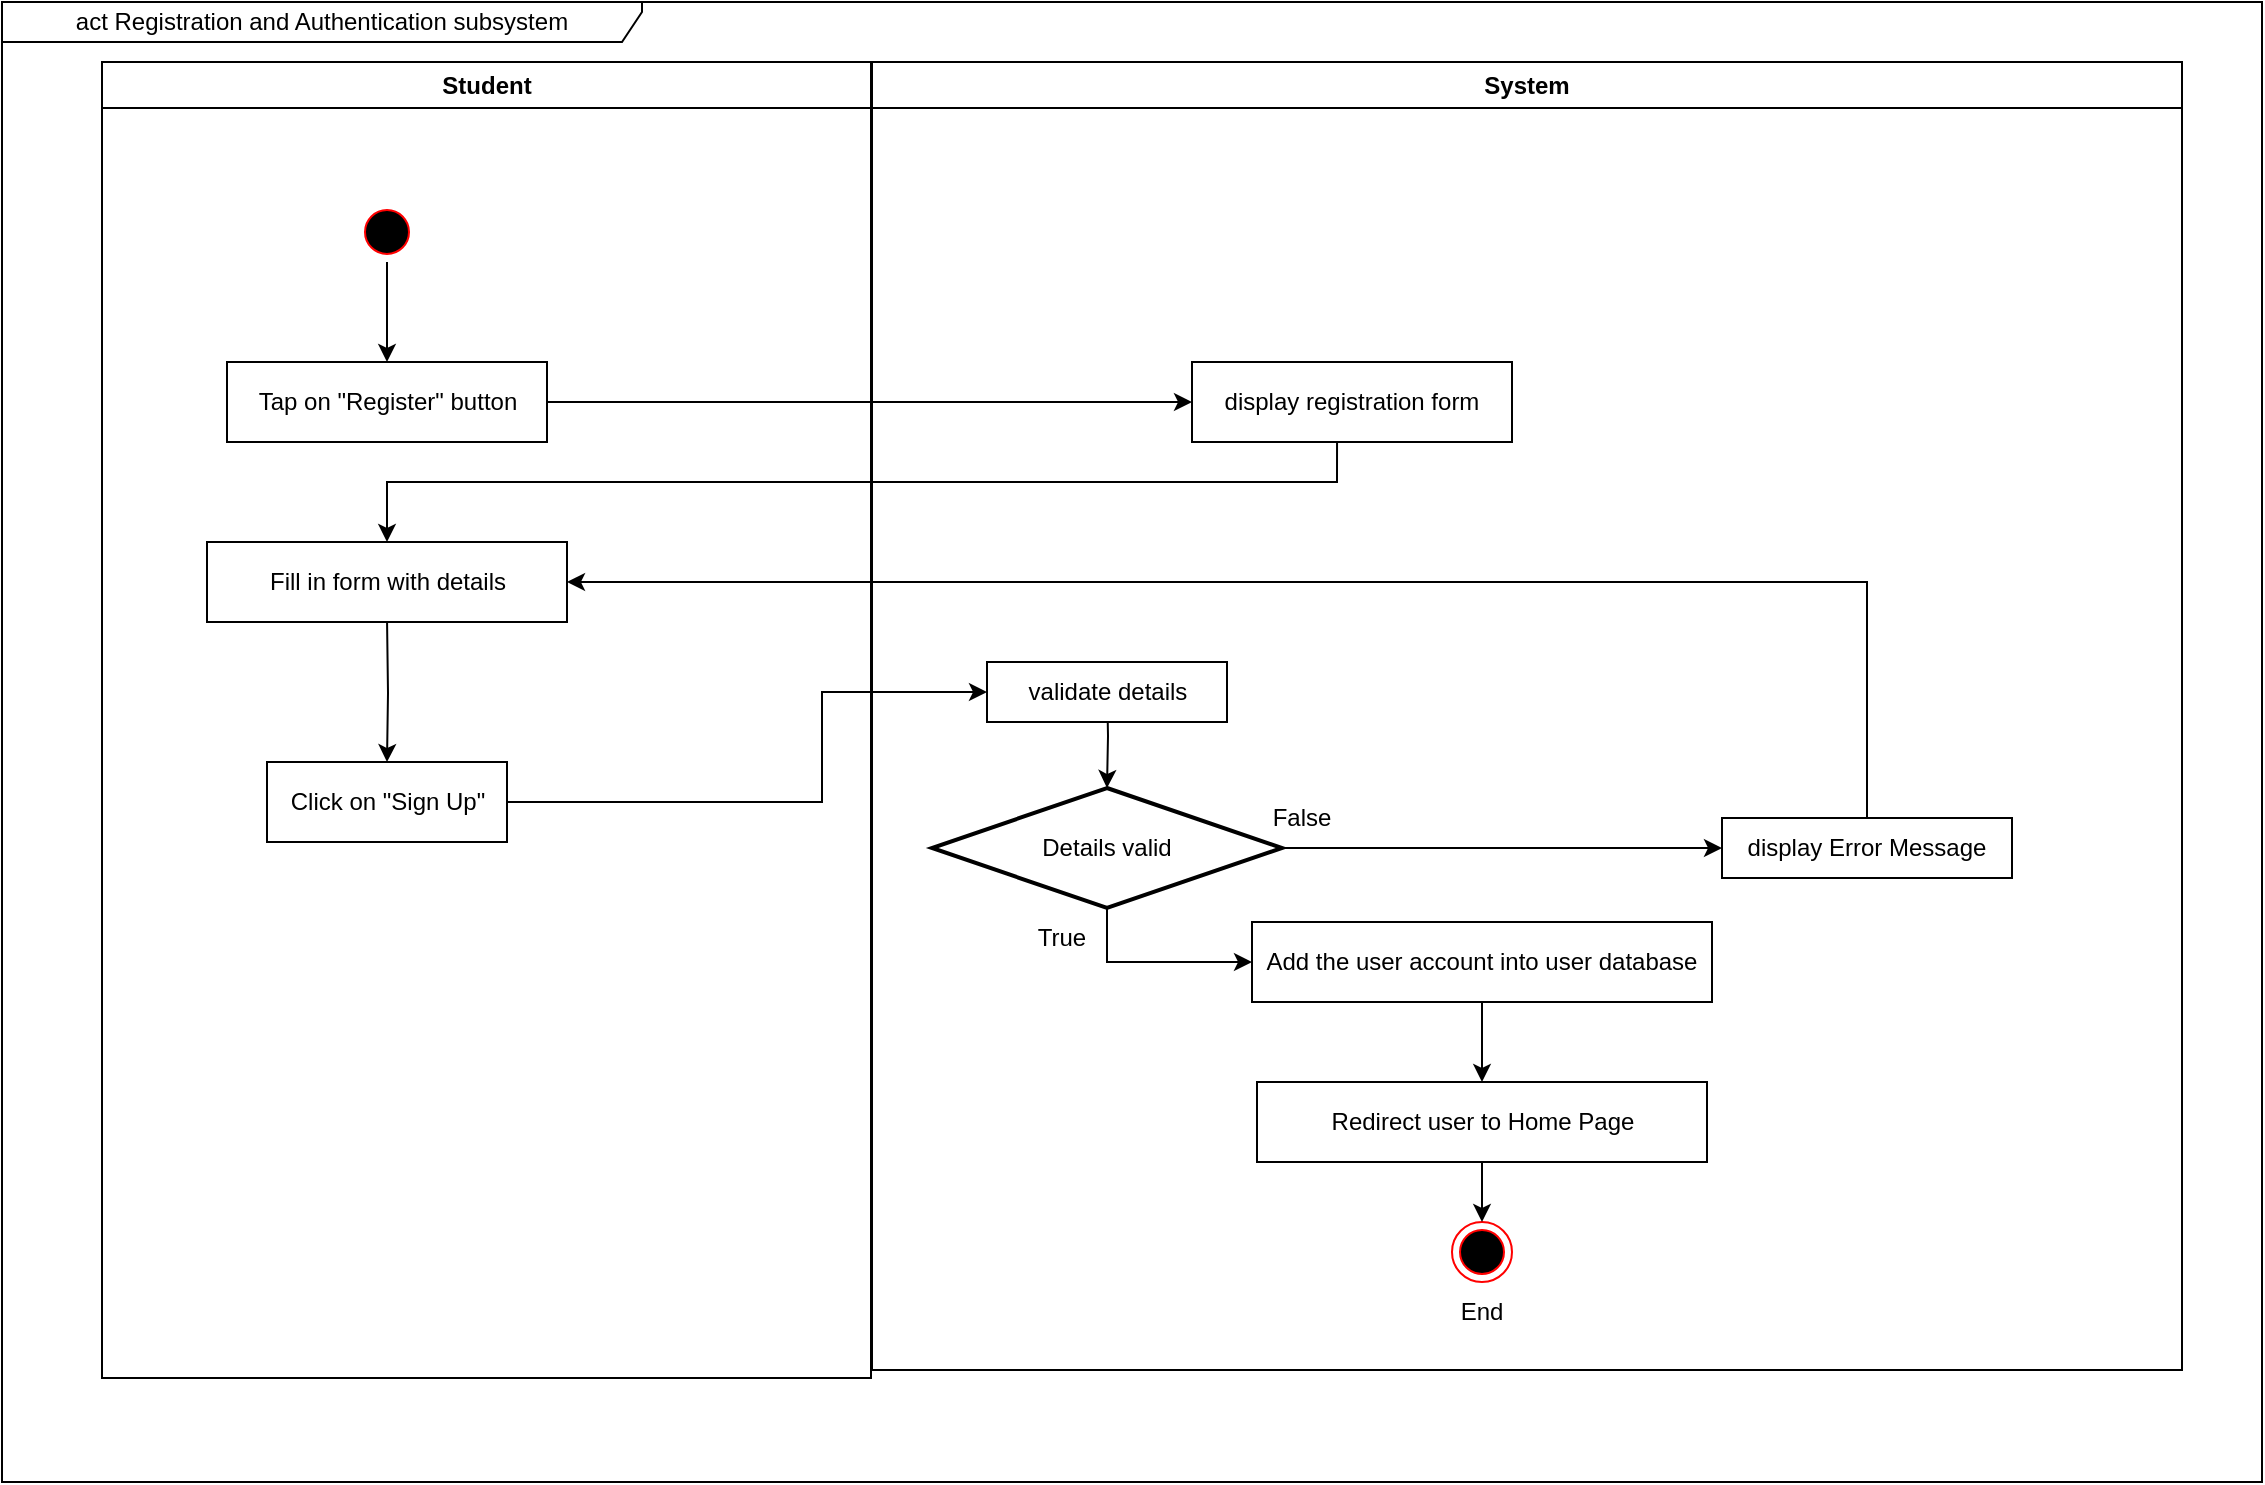 <mxfile version="21.3.7" type="device">
  <diagram name="Page-1" id="e7e014a7-5840-1c2e-5031-d8a46d1fe8dd">
    <mxGraphModel dx="521" dy="661" grid="1" gridSize="10" guides="1" tooltips="1" connect="1" arrows="1" fold="1" page="1" pageScale="1" pageWidth="1169" pageHeight="826" background="none" math="0" shadow="0">
      <root>
        <mxCell id="0" />
        <mxCell id="1" parent="0" />
        <mxCell id="2" value="Student" style="swimlane;whiteSpace=wrap" parent="1" vertex="1">
          <mxGeometry x="60" y="40" width="384.5" height="658" as="geometry" />
        </mxCell>
        <mxCell id="LfyDCwwCndppdAG57WvU-45" value="" style="edgeStyle=orthogonalEdgeStyle;rounded=0;orthogonalLoop=1;jettySize=auto;html=1;" parent="2" source="5" edge="1">
          <mxGeometry relative="1" as="geometry">
            <mxPoint x="142.5" y="150.0" as="targetPoint" />
          </mxGeometry>
        </mxCell>
        <mxCell id="5" value="" style="ellipse;shape=startState;fillColor=#000000;strokeColor=#ff0000;" parent="2" vertex="1">
          <mxGeometry x="127.5" y="70" width="30" height="30" as="geometry" />
        </mxCell>
        <mxCell id="LfyDCwwCndppdAG57WvU-44" value="" style="edgeStyle=orthogonalEdgeStyle;rounded=0;orthogonalLoop=1;jettySize=auto;html=1;entryX=0.5;entryY=0;entryDx=0;entryDy=0;" parent="2" target="LfyDCwwCndppdAG57WvU-61" edge="1">
          <mxGeometry relative="1" as="geometry">
            <mxPoint x="142.529" y="280" as="sourcePoint" />
            <mxPoint x="142.529" y="353" as="targetPoint" />
          </mxGeometry>
        </mxCell>
        <mxCell id="LfyDCwwCndppdAG57WvU-58" value="Tap on &quot;Register&quot; button" style="rounded=0;whiteSpace=wrap;html=1;" parent="2" vertex="1">
          <mxGeometry x="62.5" y="150" width="160" height="40" as="geometry" />
        </mxCell>
        <mxCell id="LfyDCwwCndppdAG57WvU-60" value="Fill in form with details" style="rounded=0;whiteSpace=wrap;html=1;" parent="2" vertex="1">
          <mxGeometry x="52.5" y="240" width="180" height="40" as="geometry" />
        </mxCell>
        <mxCell id="LfyDCwwCndppdAG57WvU-61" value="Click on &quot;Sign Up&quot;" style="rounded=0;whiteSpace=wrap;html=1;" parent="2" vertex="1">
          <mxGeometry x="82.5" y="350" width="120" height="40" as="geometry" />
        </mxCell>
        <mxCell id="4" value="System" style="swimlane;whiteSpace=wrap" parent="1" vertex="1">
          <mxGeometry x="445" y="40" width="655" height="654" as="geometry" />
        </mxCell>
        <mxCell id="38" value="" style="ellipse;shape=endState;fillColor=#000000;strokeColor=#ff0000" parent="4" vertex="1">
          <mxGeometry x="290" y="580" width="30" height="30" as="geometry" />
        </mxCell>
        <mxCell id="LfyDCwwCndppdAG57WvU-53" value="" style="edgeStyle=orthogonalEdgeStyle;rounded=0;orthogonalLoop=1;jettySize=auto;html=1;" parent="4" target="LfyDCwwCndppdAG57WvU-52" edge="1">
          <mxGeometry relative="1" as="geometry">
            <mxPoint x="117.5" y="310" as="sourcePoint" />
          </mxGeometry>
        </mxCell>
        <mxCell id="LfyDCwwCndppdAG57WvU-54" style="edgeStyle=orthogonalEdgeStyle;rounded=0;orthogonalLoop=1;jettySize=auto;html=1;" parent="4" source="LfyDCwwCndppdAG57WvU-52" edge="1">
          <mxGeometry relative="1" as="geometry">
            <mxPoint x="425" y="393" as="targetPoint" />
          </mxGeometry>
        </mxCell>
        <mxCell id="LfyDCwwCndppdAG57WvU-56" value="" style="edgeStyle=orthogonalEdgeStyle;rounded=0;orthogonalLoop=1;jettySize=auto;html=1;entryX=0;entryY=0.5;entryDx=0;entryDy=0;" parent="4" source="LfyDCwwCndppdAG57WvU-52" target="LfyDCwwCndppdAG57WvU-64" edge="1">
          <mxGeometry relative="1" as="geometry">
            <mxPoint x="160" y="475" as="targetPoint" />
            <Array as="points">
              <mxPoint x="117" y="450" />
            </Array>
          </mxGeometry>
        </mxCell>
        <mxCell id="LfyDCwwCndppdAG57WvU-52" value="Details valid" style="strokeWidth=2;html=1;shape=mxgraph.flowchart.decision;whiteSpace=wrap;" parent="4" vertex="1">
          <mxGeometry x="30" y="363" width="175" height="60" as="geometry" />
        </mxCell>
        <mxCell id="LfyDCwwCndppdAG57WvU-66" value="display registration form" style="rounded=0;whiteSpace=wrap;html=1;" parent="4" vertex="1">
          <mxGeometry x="160" y="150" width="160" height="40" as="geometry" />
        </mxCell>
        <mxCell id="LfyDCwwCndppdAG57WvU-65" value="validate details" style="rounded=0;whiteSpace=wrap;html=1;" parent="4" vertex="1">
          <mxGeometry x="57.5" y="300" width="120" height="30" as="geometry" />
        </mxCell>
        <mxCell id="LfyDCwwCndppdAG57WvU-72" value="" style="edgeStyle=orthogonalEdgeStyle;rounded=0;orthogonalLoop=1;jettySize=auto;html=1;" parent="4" source="LfyDCwwCndppdAG57WvU-64" target="LfyDCwwCndppdAG57WvU-62" edge="1">
          <mxGeometry relative="1" as="geometry" />
        </mxCell>
        <mxCell id="LfyDCwwCndppdAG57WvU-64" value="Add the user account into user database" style="rounded=0;whiteSpace=wrap;html=1;" parent="4" vertex="1">
          <mxGeometry x="190" y="430" width="230" height="40" as="geometry" />
        </mxCell>
        <mxCell id="LfyDCwwCndppdAG57WvU-67" value="True" style="text;html=1;strokeColor=none;fillColor=none;align=center;verticalAlign=middle;whiteSpace=wrap;rounded=0;" parent="4" vertex="1">
          <mxGeometry x="65" y="423" width="60" height="30" as="geometry" />
        </mxCell>
        <mxCell id="LfyDCwwCndppdAG57WvU-68" value="False" style="text;html=1;strokeColor=none;fillColor=none;align=center;verticalAlign=middle;whiteSpace=wrap;rounded=0;" parent="4" vertex="1">
          <mxGeometry x="185" y="363" width="60" height="30" as="geometry" />
        </mxCell>
        <mxCell id="LfyDCwwCndppdAG57WvU-63" value="display Error Message" style="rounded=0;whiteSpace=wrap;html=1;" parent="4" vertex="1">
          <mxGeometry x="425" y="378" width="145" height="30" as="geometry" />
        </mxCell>
        <mxCell id="LfyDCwwCndppdAG57WvU-73" value="" style="edgeStyle=orthogonalEdgeStyle;rounded=0;orthogonalLoop=1;jettySize=auto;html=1;" parent="4" source="LfyDCwwCndppdAG57WvU-62" target="38" edge="1">
          <mxGeometry relative="1" as="geometry" />
        </mxCell>
        <mxCell id="LfyDCwwCndppdAG57WvU-62" value="Redirect user to Home Page" style="rounded=0;whiteSpace=wrap;html=1;" parent="4" vertex="1">
          <mxGeometry x="192.5" y="510" width="225" height="40" as="geometry" />
        </mxCell>
        <mxCell id="LfyDCwwCndppdAG57WvU-74" value="End" style="text;html=1;strokeColor=none;fillColor=none;align=center;verticalAlign=middle;whiteSpace=wrap;rounded=0;" parent="4" vertex="1">
          <mxGeometry x="275" y="610" width="60" height="30" as="geometry" />
        </mxCell>
        <mxCell id="LfyDCwwCndppdAG57WvU-49" value="" style="edgeStyle=orthogonalEdgeStyle;rounded=0;orthogonalLoop=1;jettySize=auto;html=1;entryX=0.5;entryY=0;entryDx=0;entryDy=0;" parent="1" target="LfyDCwwCndppdAG57WvU-60" edge="1">
          <mxGeometry relative="1" as="geometry">
            <mxPoint x="677.524" y="230" as="sourcePoint" />
            <mxPoint x="203" y="280" as="targetPoint" />
            <Array as="points">
              <mxPoint x="677" y="250" />
              <mxPoint x="203" y="250" />
            </Array>
          </mxGeometry>
        </mxCell>
        <mxCell id="LfyDCwwCndppdAG57WvU-51" style="edgeStyle=orthogonalEdgeStyle;rounded=0;orthogonalLoop=1;jettySize=auto;html=1;exitX=1;exitY=0.5;exitDx=0;exitDy=0;" parent="1" source="LfyDCwwCndppdAG57WvU-61" target="LfyDCwwCndppdAG57WvU-65" edge="1">
          <mxGeometry relative="1" as="geometry">
            <mxPoint x="500" y="355" as="targetPoint" />
            <mxPoint x="276.25" y="413" as="sourcePoint" />
            <Array as="points">
              <mxPoint x="420" y="410" />
              <mxPoint x="420" y="355" />
            </Array>
          </mxGeometry>
        </mxCell>
        <mxCell id="LfyDCwwCndppdAG57WvU-59" style="edgeStyle=orthogonalEdgeStyle;rounded=0;orthogonalLoop=1;jettySize=auto;html=1;" parent="1" source="LfyDCwwCndppdAG57WvU-58" target="LfyDCwwCndppdAG57WvU-66" edge="1">
          <mxGeometry relative="1" as="geometry">
            <mxPoint x="605" y="210" as="targetPoint" />
          </mxGeometry>
        </mxCell>
        <mxCell id="LfyDCwwCndppdAG57WvU-70" style="edgeStyle=orthogonalEdgeStyle;rounded=0;orthogonalLoop=1;jettySize=auto;html=1;entryX=1;entryY=0.5;entryDx=0;entryDy=0;" parent="1" source="LfyDCwwCndppdAG57WvU-63" target="LfyDCwwCndppdAG57WvU-60" edge="1">
          <mxGeometry relative="1" as="geometry">
            <mxPoint x="840" y="250" as="targetPoint" />
            <Array as="points">
              <mxPoint x="943" y="300" />
            </Array>
          </mxGeometry>
        </mxCell>
        <mxCell id="LfyDCwwCndppdAG57WvU-75" value="act Registration and Authentication subsystem" style="shape=umlFrame;whiteSpace=wrap;html=1;pointerEvents=0;width=320;height=20;" parent="1" vertex="1">
          <mxGeometry x="10" y="10" width="1130" height="740" as="geometry" />
        </mxCell>
      </root>
    </mxGraphModel>
  </diagram>
</mxfile>
